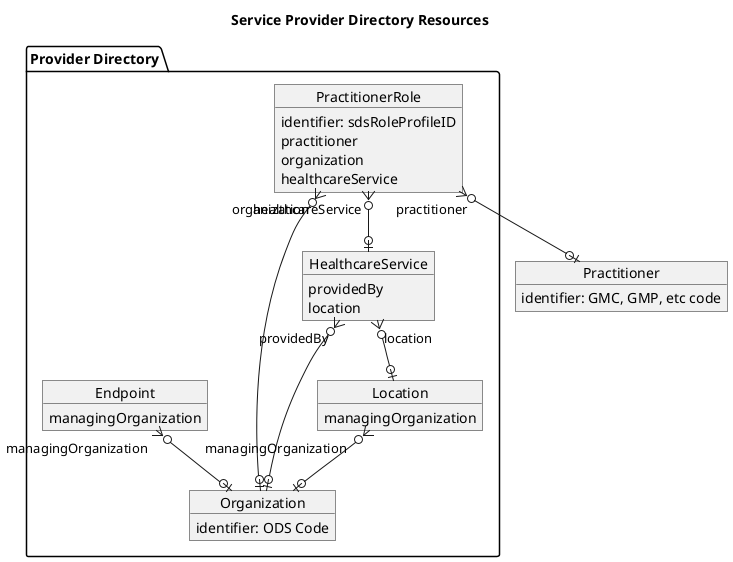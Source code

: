 @startuml

title Service Provider Directory Resources


  object Practitioner {
    identifier: GMC, GMP, etc code
  }


package ProviderDirectory as "Provider Directory" {
    object Organization {
      identifier: ODS Code
    }

    object HealthcareService {
      providedBy
      location
    }
    object PractitionerRole {
      identifier: sdsRoleProfileID
      practitioner
      organization
      healthcareService
    }

    object Endpoint {
      managingOrganization
    }
    object Location {
      managingOrganization
    }
}

HealthcareService "providedBy" }o--o|  Organization
HealthcareService "location" }o--o|  Location
Location "managingOrganization" }o--o|  Organization
Endpoint "managingOrganization" }o--o|  Organization
PractitionerRole "organization" }o--o|  Organization
PractitionerRole "healthcareService" }o--o|  HealthcareService
PractitionerRole "practitioner" }o--o|  Practitioner


@enduml
